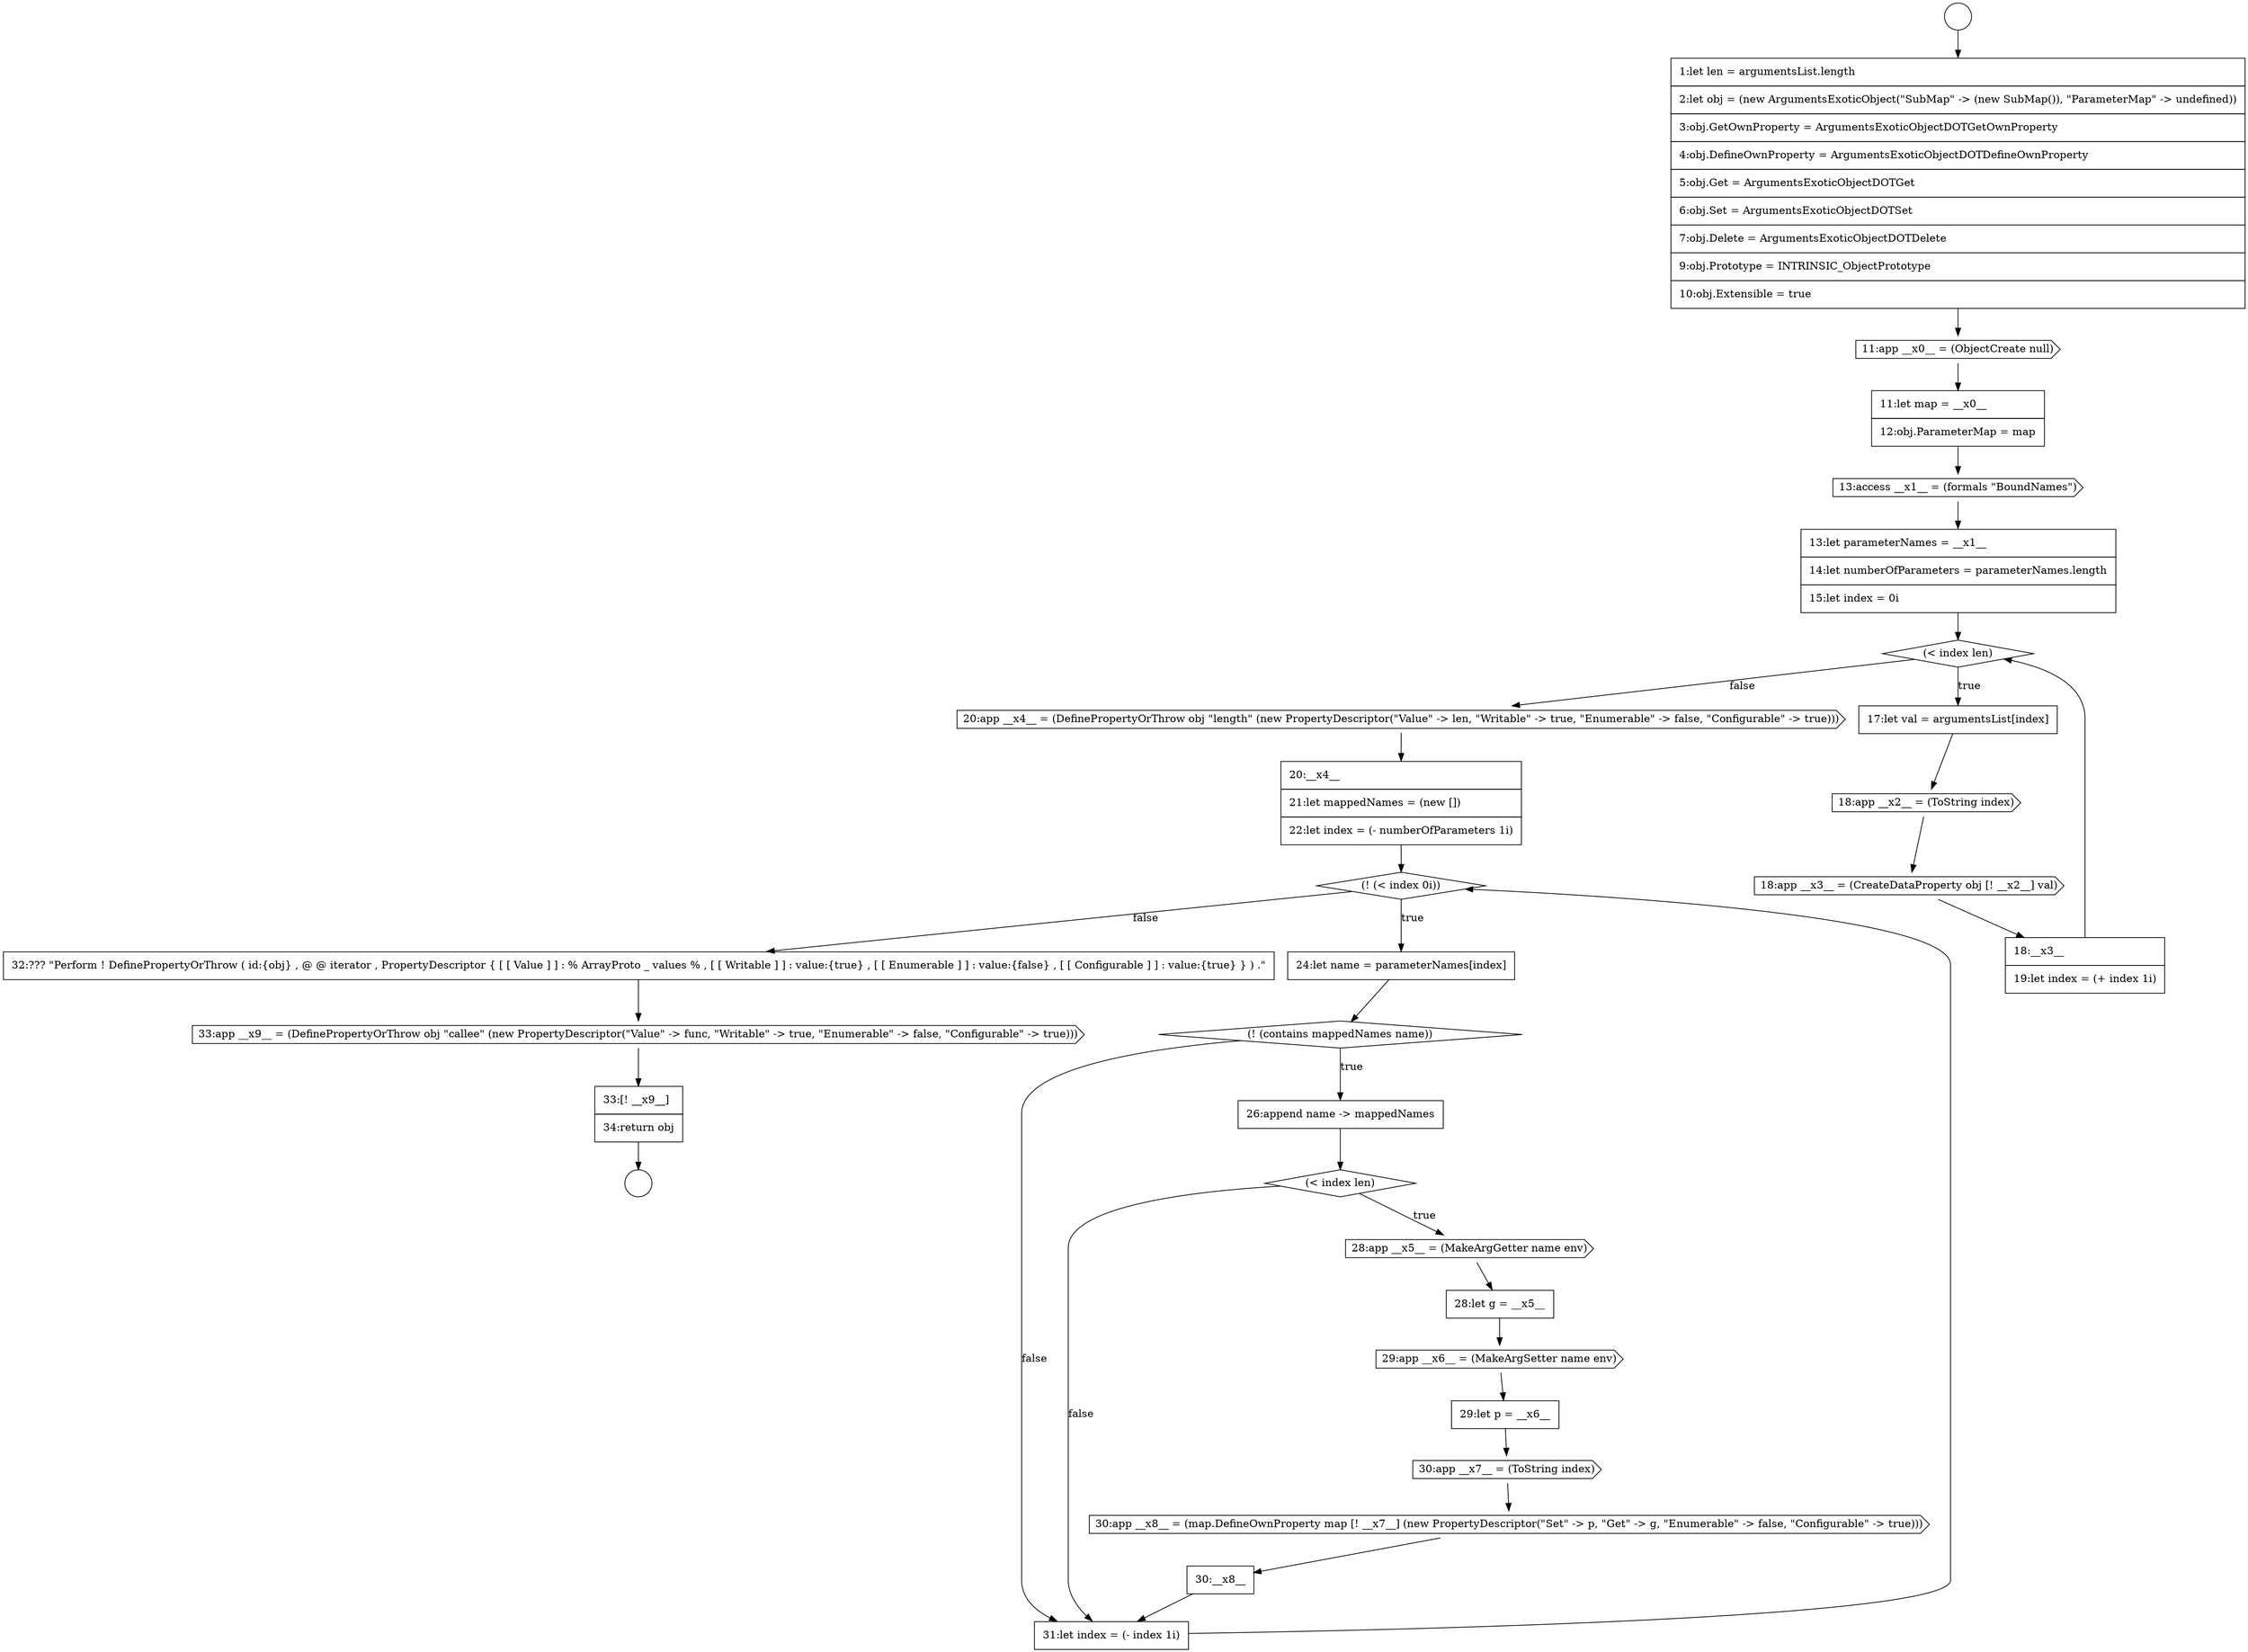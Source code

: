 digraph {
  node2392 [shape=diamond, label=<<font color="black">(! (&lt; index 0i))</font>> color="black" fillcolor="white" style=filled]
  node2382 [shape=none, margin=0, label=<<font color="black">
    <table border="0" cellborder="1" cellspacing="0" cellpadding="10">
      <tr><td align="left">11:let map = __x0__</td></tr>
      <tr><td align="left">12:obj.ParameterMap = map</td></tr>
    </table>
  </font>> color="black" fillcolor="white" style=filled]
  node2396 [shape=diamond, label=<<font color="black">(&lt; index len)</font>> color="black" fillcolor="white" style=filled]
  node2387 [shape=cds, label=<<font color="black">18:app __x2__ = (ToString index)</font>> color="black" fillcolor="white" style=filled]
  node2402 [shape=cds, label=<<font color="black">30:app __x8__ = (map.DefineOwnProperty map [! __x7__] (new PropertyDescriptor(&quot;Set&quot; -&gt; p, &quot;Get&quot; -&gt; g, &quot;Enumerable&quot; -&gt; false, &quot;Configurable&quot; -&gt; true)))</font>> color="black" fillcolor="white" style=filled]
  node2391 [shape=none, margin=0, label=<<font color="black">
    <table border="0" cellborder="1" cellspacing="0" cellpadding="10">
      <tr><td align="left">20:__x4__</td></tr>
      <tr><td align="left">21:let mappedNames = (new [])</td></tr>
      <tr><td align="left">22:let index = (- numberOfParameters 1i)</td></tr>
    </table>
  </font>> color="black" fillcolor="white" style=filled]
  node2379 [shape=circle label=" " color="black" fillcolor="white" style=filled]
  node2385 [shape=diamond, label=<<font color="black">(&lt; index len)</font>> color="black" fillcolor="white" style=filled]
  node2404 [shape=none, margin=0, label=<<font color="black">
    <table border="0" cellborder="1" cellspacing="0" cellpadding="10">
      <tr><td align="left">31:let index = (- index 1i)</td></tr>
    </table>
  </font>> color="black" fillcolor="white" style=filled]
  node2381 [shape=cds, label=<<font color="black">11:app __x0__ = (ObjectCreate null)</font>> color="black" fillcolor="white" style=filled]
  node2395 [shape=none, margin=0, label=<<font color="black">
    <table border="0" cellborder="1" cellspacing="0" cellpadding="10">
      <tr><td align="left">26:append name -&gt; mappedNames</td></tr>
    </table>
  </font>> color="black" fillcolor="white" style=filled]
  node2380 [shape=none, margin=0, label=<<font color="black">
    <table border="0" cellborder="1" cellspacing="0" cellpadding="10">
      <tr><td align="left">1:let len = argumentsList.length</td></tr>
      <tr><td align="left">2:let obj = (new ArgumentsExoticObject(&quot;SubMap&quot; -&gt; (new SubMap()), &quot;ParameterMap&quot; -&gt; undefined))</td></tr>
      <tr><td align="left">3:obj.GetOwnProperty = ArgumentsExoticObjectDOTGetOwnProperty</td></tr>
      <tr><td align="left">4:obj.DefineOwnProperty = ArgumentsExoticObjectDOTDefineOwnProperty</td></tr>
      <tr><td align="left">5:obj.Get = ArgumentsExoticObjectDOTGet</td></tr>
      <tr><td align="left">6:obj.Set = ArgumentsExoticObjectDOTSet</td></tr>
      <tr><td align="left">7:obj.Delete = ArgumentsExoticObjectDOTDelete</td></tr>
      <tr><td align="left">9:obj.Prototype = INTRINSIC_ObjectPrototype</td></tr>
      <tr><td align="left">10:obj.Extensible = true</td></tr>
    </table>
  </font>> color="black" fillcolor="white" style=filled]
  node2400 [shape=none, margin=0, label=<<font color="black">
    <table border="0" cellborder="1" cellspacing="0" cellpadding="10">
      <tr><td align="left">29:let p = __x6__</td></tr>
    </table>
  </font>> color="black" fillcolor="white" style=filled]
  node2405 [shape=none, margin=0, label=<<font color="black">
    <table border="0" cellborder="1" cellspacing="0" cellpadding="10">
      <tr><td align="left">32:??? &quot;Perform ! DefinePropertyOrThrow ( id:{obj} , @ @ iterator , PropertyDescriptor { [ [ Value ] ] : % ArrayProto _ values % , [ [ Writable ] ] : value:{true} , [ [ Enumerable ] ] : value:{false} , [ [ Configurable ] ] : value:{true} } ) .&quot;</td></tr>
    </table>
  </font>> color="black" fillcolor="white" style=filled]
  node2403 [shape=none, margin=0, label=<<font color="black">
    <table border="0" cellborder="1" cellspacing="0" cellpadding="10">
      <tr><td align="left">30:__x8__</td></tr>
    </table>
  </font>> color="black" fillcolor="white" style=filled]
  node2388 [shape=cds, label=<<font color="black">18:app __x3__ = (CreateDataProperty obj [! __x2__] val)</font>> color="black" fillcolor="white" style=filled]
  node2393 [shape=none, margin=0, label=<<font color="black">
    <table border="0" cellborder="1" cellspacing="0" cellpadding="10">
      <tr><td align="left">24:let name = parameterNames[index]</td></tr>
    </table>
  </font>> color="black" fillcolor="white" style=filled]
  node2398 [shape=none, margin=0, label=<<font color="black">
    <table border="0" cellborder="1" cellspacing="0" cellpadding="10">
      <tr><td align="left">28:let g = __x5__</td></tr>
    </table>
  </font>> color="black" fillcolor="white" style=filled]
  node2383 [shape=cds, label=<<font color="black">13:access __x1__ = (formals &quot;BoundNames&quot;)</font>> color="black" fillcolor="white" style=filled]
  node2378 [shape=circle label=" " color="black" fillcolor="white" style=filled]
  node2401 [shape=cds, label=<<font color="black">30:app __x7__ = (ToString index)</font>> color="black" fillcolor="white" style=filled]
  node2390 [shape=cds, label=<<font color="black">20:app __x4__ = (DefinePropertyOrThrow obj &quot;length&quot; (new PropertyDescriptor(&quot;Value&quot; -&gt; len, &quot;Writable&quot; -&gt; true, &quot;Enumerable&quot; -&gt; false, &quot;Configurable&quot; -&gt; true)))</font>> color="black" fillcolor="white" style=filled]
  node2397 [shape=cds, label=<<font color="black">28:app __x5__ = (MakeArgGetter name env)</font>> color="black" fillcolor="white" style=filled]
  node2407 [shape=none, margin=0, label=<<font color="black">
    <table border="0" cellborder="1" cellspacing="0" cellpadding="10">
      <tr><td align="left">33:[! __x9__]</td></tr>
      <tr><td align="left">34:return obj</td></tr>
    </table>
  </font>> color="black" fillcolor="white" style=filled]
  node2386 [shape=none, margin=0, label=<<font color="black">
    <table border="0" cellborder="1" cellspacing="0" cellpadding="10">
      <tr><td align="left">17:let val = argumentsList[index]</td></tr>
    </table>
  </font>> color="black" fillcolor="white" style=filled]
  node2389 [shape=none, margin=0, label=<<font color="black">
    <table border="0" cellborder="1" cellspacing="0" cellpadding="10">
      <tr><td align="left">18:__x3__</td></tr>
      <tr><td align="left">19:let index = (+ index 1i)</td></tr>
    </table>
  </font>> color="black" fillcolor="white" style=filled]
  node2406 [shape=cds, label=<<font color="black">33:app __x9__ = (DefinePropertyOrThrow obj &quot;callee&quot; (new PropertyDescriptor(&quot;Value&quot; -&gt; func, &quot;Writable&quot; -&gt; true, &quot;Enumerable&quot; -&gt; false, &quot;Configurable&quot; -&gt; true)))</font>> color="black" fillcolor="white" style=filled]
  node2394 [shape=diamond, label=<<font color="black">(! (contains mappedNames name))</font>> color="black" fillcolor="white" style=filled]
  node2384 [shape=none, margin=0, label=<<font color="black">
    <table border="0" cellborder="1" cellspacing="0" cellpadding="10">
      <tr><td align="left">13:let parameterNames = __x1__</td></tr>
      <tr><td align="left">14:let numberOfParameters = parameterNames.length</td></tr>
      <tr><td align="left">15:let index = 0i</td></tr>
    </table>
  </font>> color="black" fillcolor="white" style=filled]
  node2399 [shape=cds, label=<<font color="black">29:app __x6__ = (MakeArgSetter name env)</font>> color="black" fillcolor="white" style=filled]
  node2390 -> node2391 [ color="black"]
  node2391 -> node2392 [ color="black"]
  node2384 -> node2385 [ color="black"]
  node2405 -> node2406 [ color="black"]
  node2397 -> node2398 [ color="black"]
  node2380 -> node2381 [ color="black"]
  node2383 -> node2384 [ color="black"]
  node2394 -> node2395 [label=<<font color="black">true</font>> color="black"]
  node2394 -> node2404 [label=<<font color="black">false</font>> color="black"]
  node2402 -> node2403 [ color="black"]
  node2401 -> node2402 [ color="black"]
  node2378 -> node2380 [ color="black"]
  node2403 -> node2404 [ color="black"]
  node2400 -> node2401 [ color="black"]
  node2392 -> node2393 [label=<<font color="black">true</font>> color="black"]
  node2392 -> node2405 [label=<<font color="black">false</font>> color="black"]
  node2406 -> node2407 [ color="black"]
  node2387 -> node2388 [ color="black"]
  node2395 -> node2396 [ color="black"]
  node2398 -> node2399 [ color="black"]
  node2393 -> node2394 [ color="black"]
  node2399 -> node2400 [ color="black"]
  node2381 -> node2382 [ color="black"]
  node2386 -> node2387 [ color="black"]
  node2396 -> node2397 [label=<<font color="black">true</font>> color="black"]
  node2396 -> node2404 [label=<<font color="black">false</font>> color="black"]
  node2382 -> node2383 [ color="black"]
  node2404 -> node2392 [ color="black"]
  node2388 -> node2389 [ color="black"]
  node2385 -> node2386 [label=<<font color="black">true</font>> color="black"]
  node2385 -> node2390 [label=<<font color="black">false</font>> color="black"]
  node2407 -> node2379 [ color="black"]
  node2389 -> node2385 [ color="black"]
}
